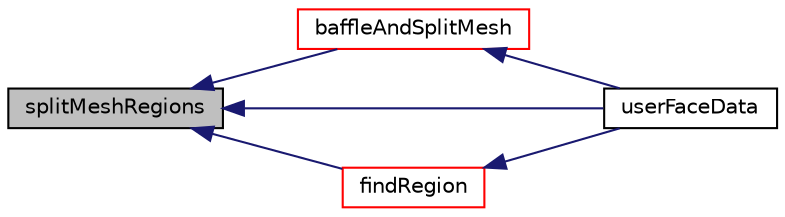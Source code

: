 digraph "splitMeshRegions"
{
  bgcolor="transparent";
  edge [fontname="Helvetica",fontsize="10",labelfontname="Helvetica",labelfontsize="10"];
  node [fontname="Helvetica",fontsize="10",shape=record];
  rankdir="LR";
  Node12122 [label="splitMeshRegions",height=0.2,width=0.4,color="black", fillcolor="grey75", style="filled", fontcolor="black"];
  Node12122 -> Node12123 [dir="back",color="midnightblue",fontsize="10",style="solid",fontname="Helvetica"];
  Node12123 [label="baffleAndSplitMesh",height=0.2,width=0.4,color="red",URL="$a25857.html#acb8d36155594ec3a96e6b94925c85881",tooltip="Split off unreachable areas of mesh. "];
  Node12123 -> Node12127 [dir="back",color="midnightblue",fontsize="10",style="solid",fontname="Helvetica"];
  Node12127 [label="userFaceData",height=0.2,width=0.4,color="black",URL="$a25857.html#a2cb6efa4184bedfbed60b069881c26a3"];
  Node12122 -> Node12128 [dir="back",color="midnightblue",fontsize="10",style="solid",fontname="Helvetica"];
  Node12128 [label="findRegion",height=0.2,width=0.4,color="red",URL="$a25857.html#ab31250156b2966c21c7dca3eb1dee42f",tooltip="Find region point is in. Uses optional perturbation to re-test. "];
  Node12128 -> Node12127 [dir="back",color="midnightblue",fontsize="10",style="solid",fontname="Helvetica"];
  Node12122 -> Node12127 [dir="back",color="midnightblue",fontsize="10",style="solid",fontname="Helvetica"];
}
